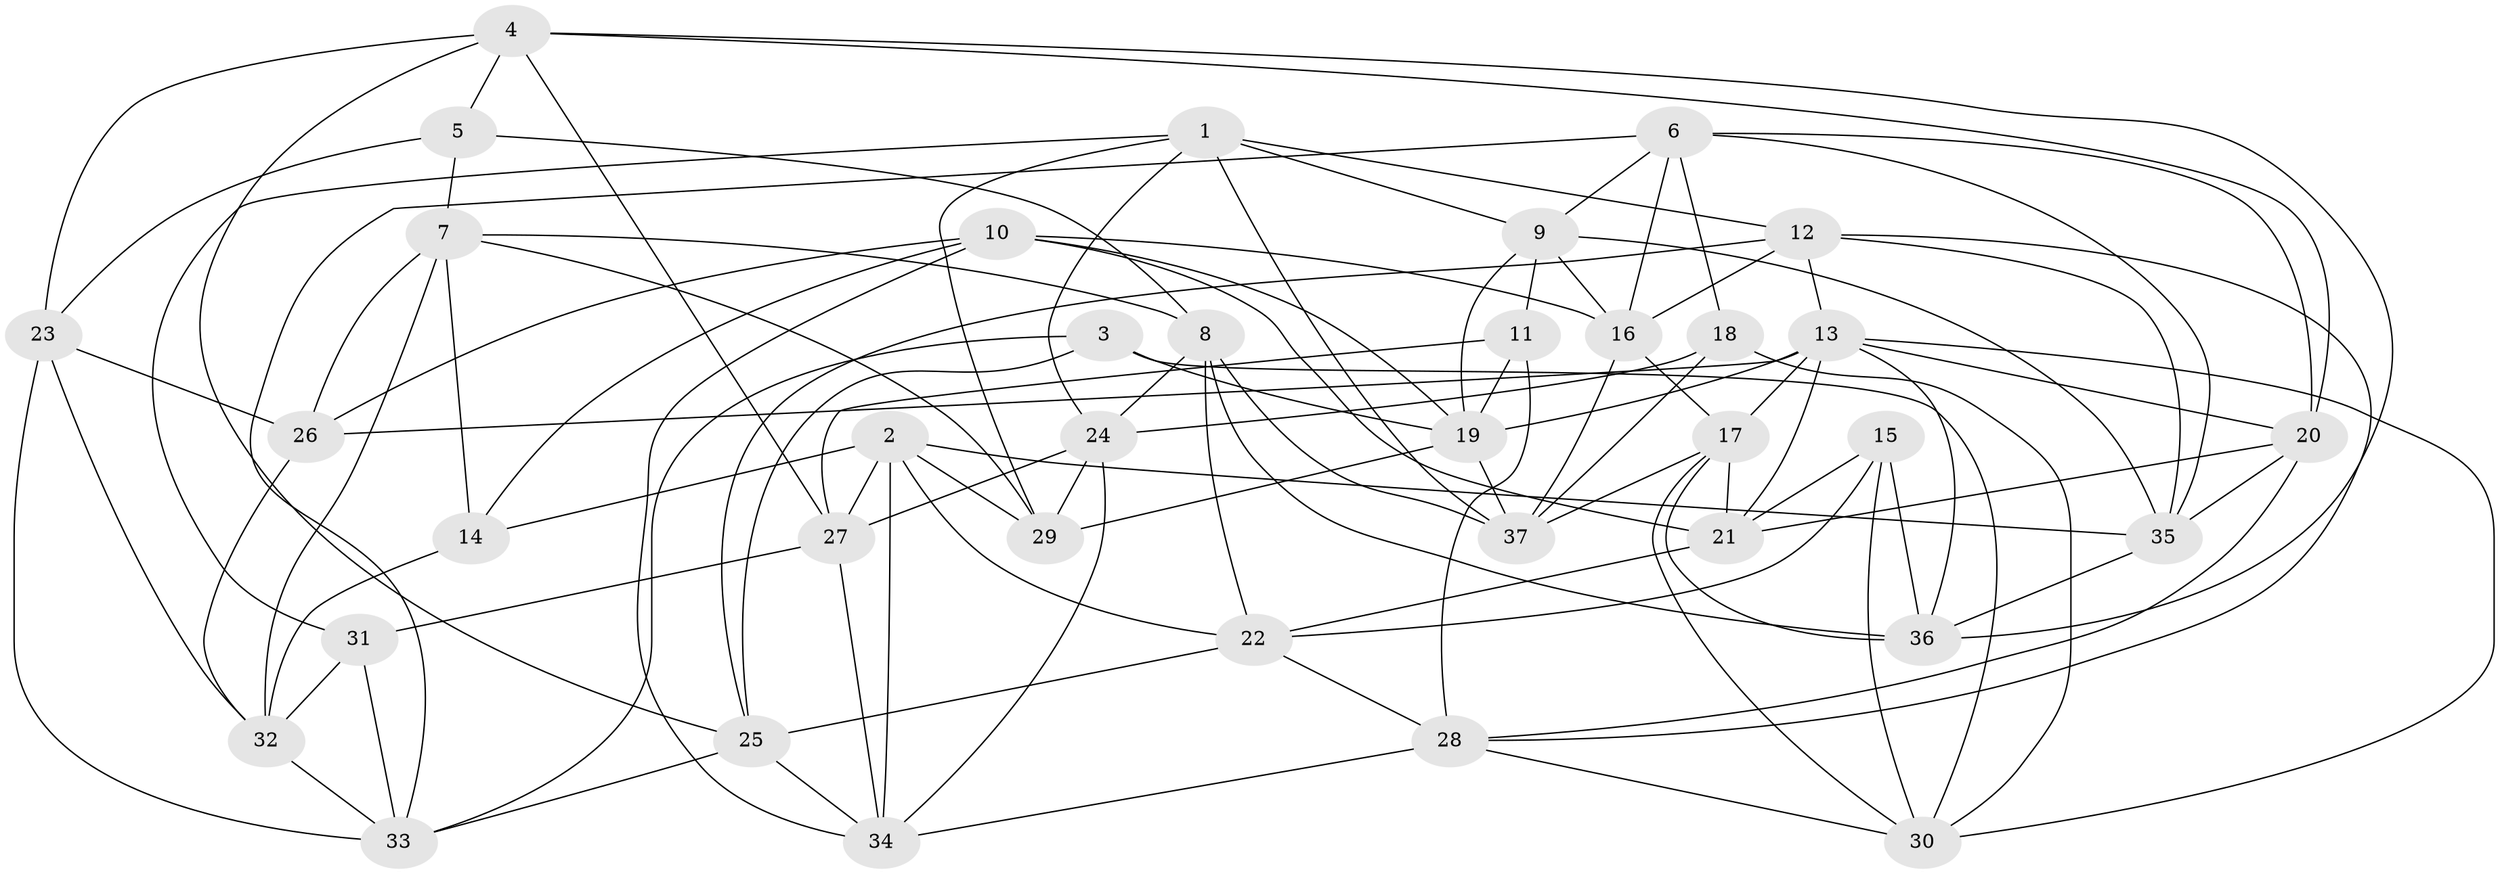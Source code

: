 // original degree distribution, {4: 1.0}
// Generated by graph-tools (version 1.1) at 2025/50/03/09/25 03:50:49]
// undirected, 37 vertices, 104 edges
graph export_dot {
graph [start="1"]
  node [color=gray90,style=filled];
  1;
  2;
  3;
  4;
  5;
  6;
  7;
  8;
  9;
  10;
  11;
  12;
  13;
  14;
  15;
  16;
  17;
  18;
  19;
  20;
  21;
  22;
  23;
  24;
  25;
  26;
  27;
  28;
  29;
  30;
  31;
  32;
  33;
  34;
  35;
  36;
  37;
  1 -- 9 [weight=1.0];
  1 -- 12 [weight=1.0];
  1 -- 24 [weight=1.0];
  1 -- 29 [weight=1.0];
  1 -- 31 [weight=1.0];
  1 -- 37 [weight=1.0];
  2 -- 14 [weight=1.0];
  2 -- 22 [weight=1.0];
  2 -- 27 [weight=1.0];
  2 -- 29 [weight=1.0];
  2 -- 34 [weight=1.0];
  2 -- 35 [weight=1.0];
  3 -- 19 [weight=1.0];
  3 -- 25 [weight=1.0];
  3 -- 30 [weight=1.0];
  3 -- 33 [weight=1.0];
  4 -- 5 [weight=1.0];
  4 -- 20 [weight=1.0];
  4 -- 23 [weight=1.0];
  4 -- 25 [weight=1.0];
  4 -- 27 [weight=1.0];
  4 -- 36 [weight=1.0];
  5 -- 7 [weight=1.0];
  5 -- 8 [weight=1.0];
  5 -- 23 [weight=1.0];
  6 -- 9 [weight=1.0];
  6 -- 16 [weight=1.0];
  6 -- 18 [weight=1.0];
  6 -- 20 [weight=1.0];
  6 -- 33 [weight=1.0];
  6 -- 35 [weight=1.0];
  7 -- 8 [weight=1.0];
  7 -- 14 [weight=1.0];
  7 -- 26 [weight=1.0];
  7 -- 29 [weight=1.0];
  7 -- 32 [weight=1.0];
  8 -- 22 [weight=1.0];
  8 -- 24 [weight=1.0];
  8 -- 36 [weight=1.0];
  8 -- 37 [weight=1.0];
  9 -- 11 [weight=1.0];
  9 -- 16 [weight=1.0];
  9 -- 19 [weight=1.0];
  9 -- 35 [weight=1.0];
  10 -- 14 [weight=1.0];
  10 -- 16 [weight=1.0];
  10 -- 19 [weight=1.0];
  10 -- 21 [weight=1.0];
  10 -- 26 [weight=1.0];
  10 -- 34 [weight=1.0];
  11 -- 19 [weight=1.0];
  11 -- 27 [weight=1.0];
  11 -- 28 [weight=1.0];
  12 -- 13 [weight=1.0];
  12 -- 16 [weight=1.0];
  12 -- 25 [weight=1.0];
  12 -- 28 [weight=1.0];
  12 -- 35 [weight=1.0];
  13 -- 17 [weight=1.0];
  13 -- 19 [weight=1.0];
  13 -- 20 [weight=1.0];
  13 -- 21 [weight=1.0];
  13 -- 26 [weight=1.0];
  13 -- 30 [weight=1.0];
  13 -- 36 [weight=1.0];
  14 -- 32 [weight=1.0];
  15 -- 21 [weight=1.0];
  15 -- 22 [weight=1.0];
  15 -- 30 [weight=1.0];
  15 -- 36 [weight=1.0];
  16 -- 17 [weight=1.0];
  16 -- 37 [weight=1.0];
  17 -- 21 [weight=1.0];
  17 -- 30 [weight=1.0];
  17 -- 36 [weight=1.0];
  17 -- 37 [weight=1.0];
  18 -- 24 [weight=1.0];
  18 -- 30 [weight=1.0];
  18 -- 37 [weight=1.0];
  19 -- 29 [weight=2.0];
  19 -- 37 [weight=1.0];
  20 -- 21 [weight=1.0];
  20 -- 28 [weight=1.0];
  20 -- 35 [weight=1.0];
  21 -- 22 [weight=1.0];
  22 -- 25 [weight=1.0];
  22 -- 28 [weight=1.0];
  23 -- 26 [weight=2.0];
  23 -- 32 [weight=1.0];
  23 -- 33 [weight=1.0];
  24 -- 27 [weight=1.0];
  24 -- 29 [weight=1.0];
  24 -- 34 [weight=1.0];
  25 -- 33 [weight=1.0];
  25 -- 34 [weight=1.0];
  26 -- 32 [weight=1.0];
  27 -- 31 [weight=1.0];
  27 -- 34 [weight=1.0];
  28 -- 30 [weight=1.0];
  28 -- 34 [weight=1.0];
  31 -- 32 [weight=1.0];
  31 -- 33 [weight=1.0];
  32 -- 33 [weight=1.0];
  35 -- 36 [weight=1.0];
}
